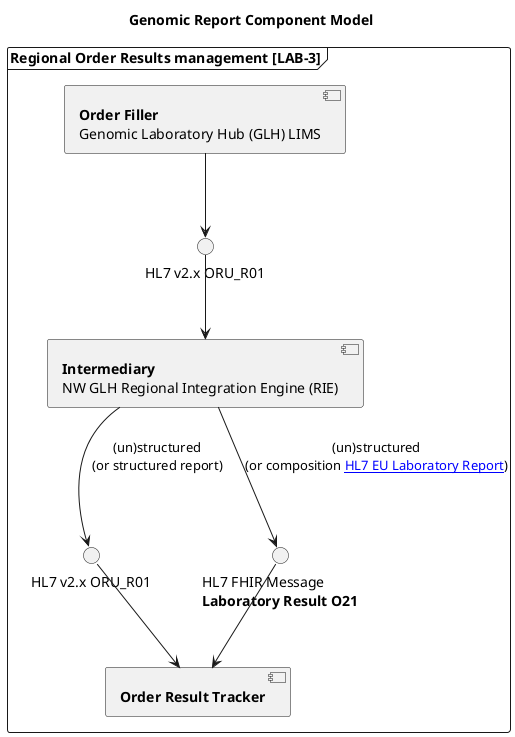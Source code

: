 @startuml

title "Genomic Report Component Model"

frame "Regional Order Results management [LAB-3]" as LAB3 {

component "**Order Filler**\nGenomic Laboratory Hub (GLH) LIMS" as LIMS

component "**Intermediary**\nNW GLH Regional Integration Engine (RIE)" as TIE

component "**Order Result Tracker**" as user

interface "HL7 v2.x ORU_R01" as HL7_ORU1

interface "HL7 v2.x ORU_R01" as HL7_ORU2

interface "HL7 FHIR Message\n**Laboratory Result O21**" as HL7_R01
}

LIMS -d-> HL7_ORU1
HL7_ORU1 -d-> TIE


TIE -d-> HL7_ORU2 : (un)structured\n(or structured report)
HL7_ORU2 -d-> user

TIE -d-> HL7_R01 : (un)structured\n(or composition [[https://build.fhir.org/ig/hl7-eu/laboratory/ HL7 EU Laboratory Report]])
HL7_R01 -d-> user

@enduml
